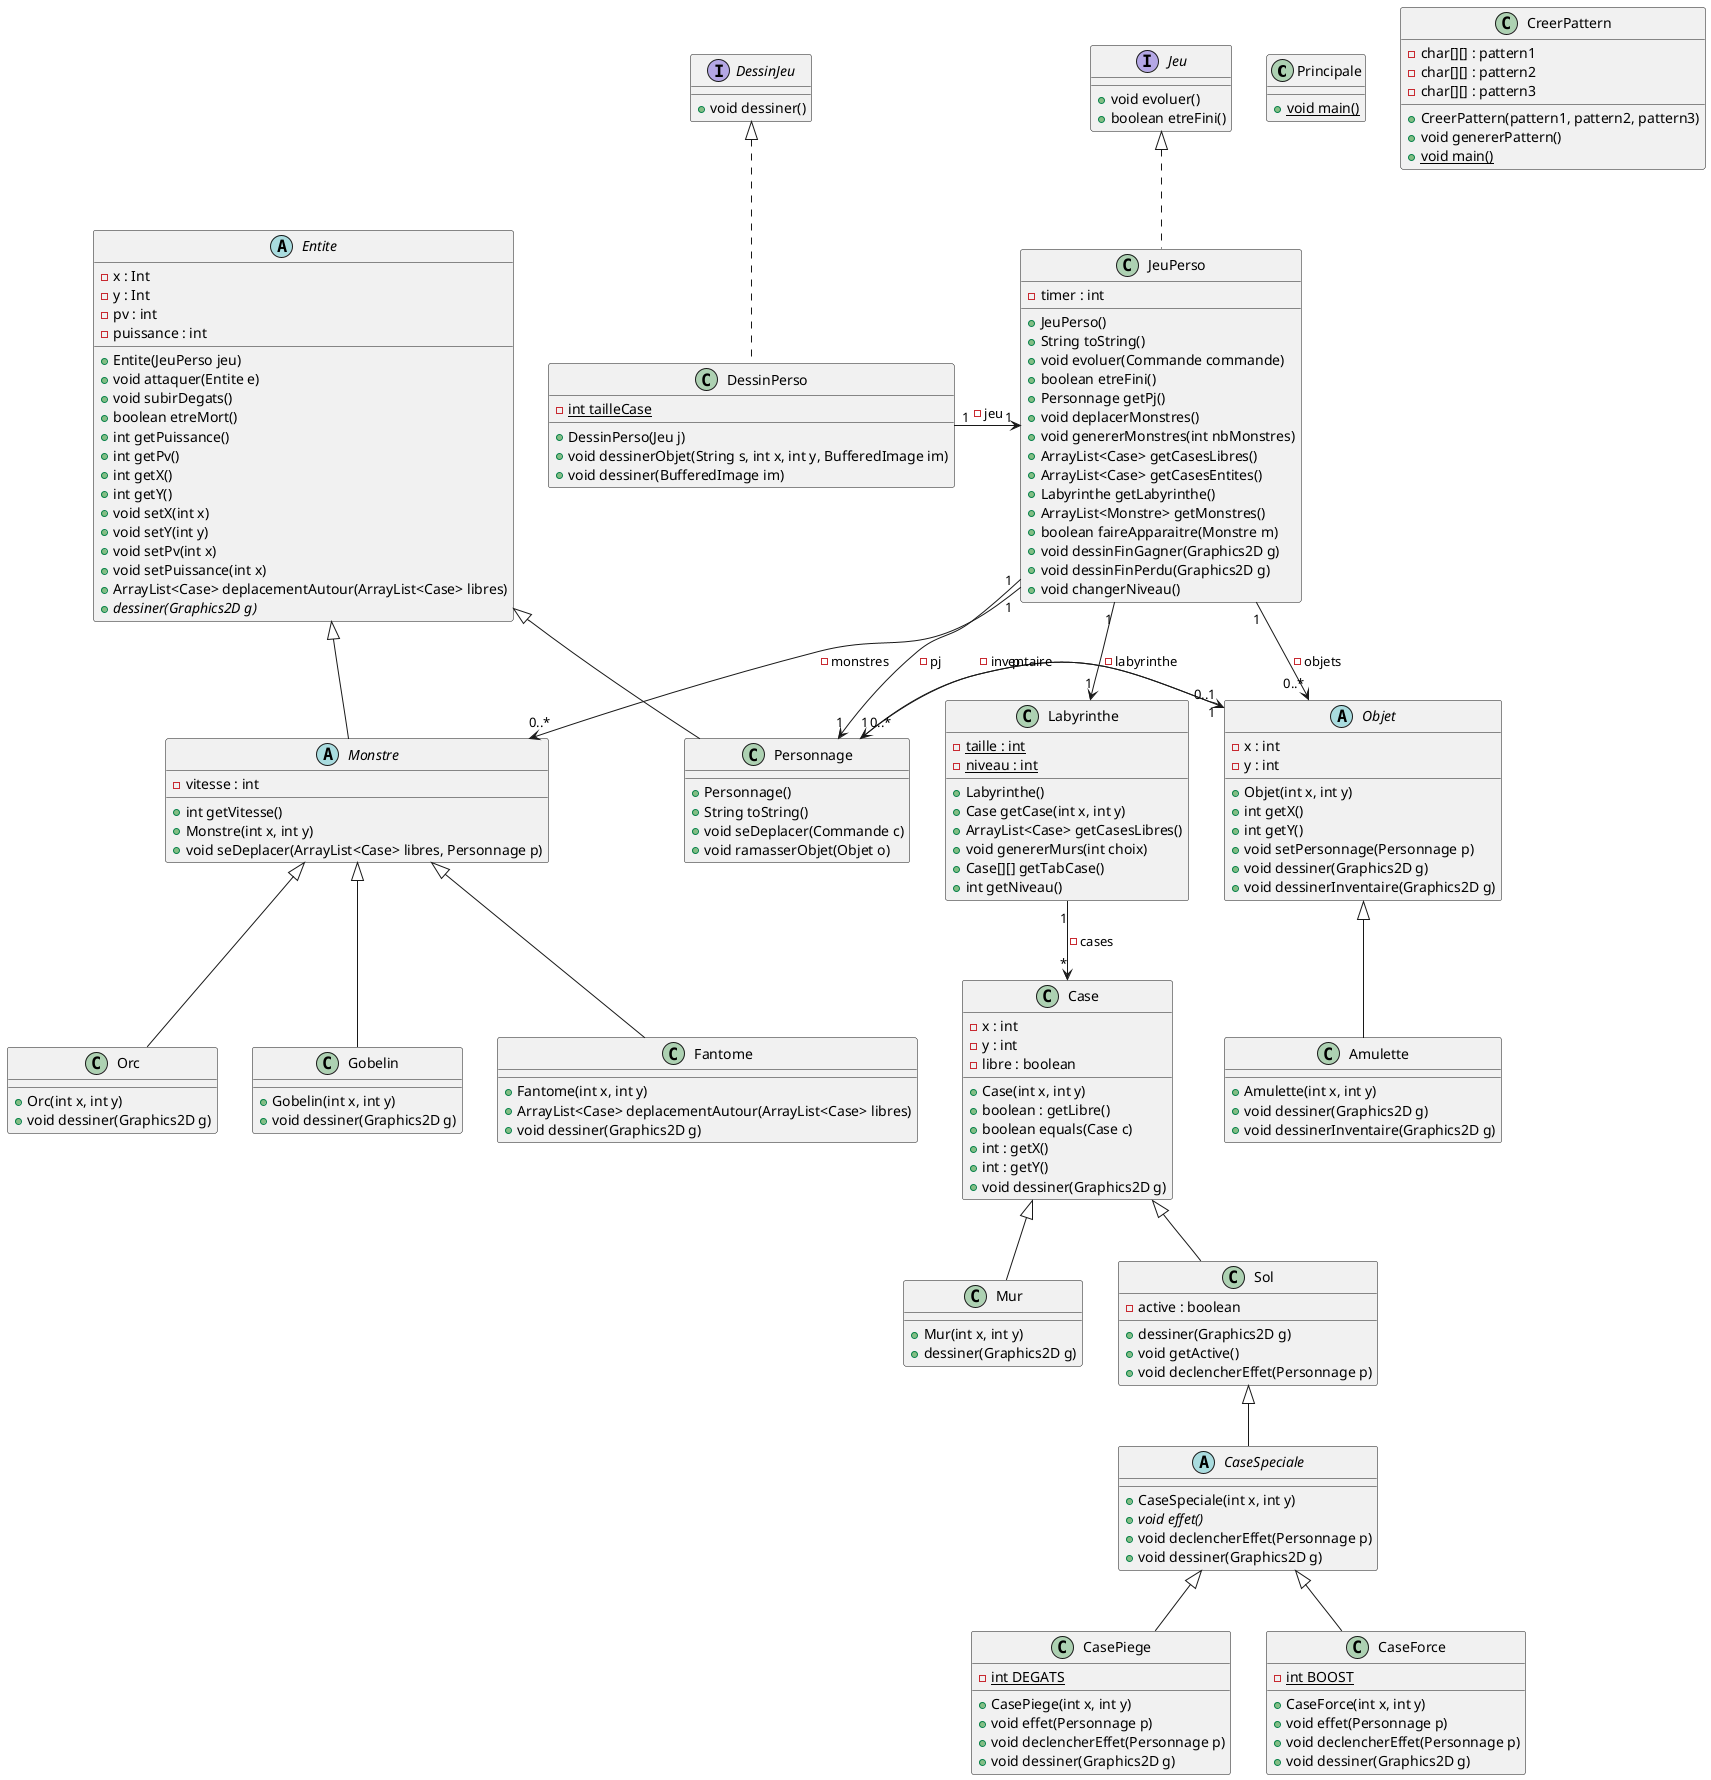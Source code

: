 @startuml

class Principale {
    + {static} void main()
}

class CreerPattern {
    - char[][] : pattern1
    - char[][] : pattern2
    - char[][] : pattern3
    + CreerPattern(pattern1, pattern2, pattern3)
    + void genererPattern()
    + {static} void main()
}

abstract class Monstre extends Entite {
    - vitesse : int
    + int getVitesse()
    + Monstre(int x, int y)
    + void seDeplacer(ArrayList<Case> libres, Personnage p)
}

class Fantome extends Monstre {
    + Fantome(int x, int y)
    + ArrayList<Case> deplacementAutour(ArrayList<Case> libres)
    + void dessiner(Graphics2D g)
}

class Orc extends Monstre {
    + Orc(int x, int y)
    + void dessiner(Graphics2D g)
}

class Gobelin extends Monstre {
    + Gobelin(int x, int y)
    + void dessiner(Graphics2D g)
}

class Labyrinthe {
    - {static} taille : int
    - {static} niveau : int
    + Labyrinthe()
    + Case getCase(int x, int y)
    + ArrayList<Case> getCasesLibres()
    + void genererMurs(int choix)
    + Case[][] getTabCase()
    + int getNiveau()
}
Labyrinthe "1" --> "*" Case : - cases

class Case {
    - x : int
    - y : int
    - libre : boolean
    + Case(int x, int y)
    + boolean : getLibre()
    + boolean equals(Case c)
    + int : getX()
    + int : getY()
    + void dessiner(Graphics2D g)
}

class Mur extends Case {
    + Mur(int x, int y)
    + dessiner(Graphics2D g)
}

class Sol extends Case {
    - active : boolean
    + dessiner(Graphics2D g)
    + void getActive()
    + void declencherEffet(Personnage p)
}

abstract class CaseSpeciale extends Sol {
    + CaseSpeciale(int x, int y)
    + {abstract} void effet()
    + void declencherEffet(Personnage p)
     + void dessiner(Graphics2D g)
}

class CasePiege extends CaseSpeciale {
    - {static} int DEGATS
    + CasePiege(int x, int y)
    + void effet(Personnage p)
    + void declencherEffet(Personnage p)
    + void dessiner(Graphics2D g)
}

class CaseForce extends CaseSpeciale {
    - {static} int BOOST
    + CaseForce(int x, int y)
    + void effet(Personnage p)
    + void declencherEffet(Personnage p)
    + void dessiner(Graphics2D g)
}

abstract class Entite {
    - x : Int
    - y : Int
    - pv : int
    - puissance : int
    + Entite(JeuPerso jeu)
    + void attaquer(Entite e)
    + void subirDegats()
    + boolean etreMort()
    + int getPuissance()
    + int getPv()
    + int getX()
    + int getY()
    + void setX(int x)
    + void setY(int y)
    + void setPv(int x)
    + void setPuissance(int x)
    + ArrayList<Case> deplacementAutour(ArrayList<Case> libres)
    + {abstract} dessiner(Graphics2D g)
}

interface Jeu {
    + void evoluer()
    + boolean etreFini()
}

class JeuPerso implements Jeu {
    - timer : int
    + JeuPerso()
    + String toString()
    + void evoluer(Commande commande)
    + boolean etreFini()
    + Personnage getPj()
    + void deplacerMonstres()
    + void genererMonstres(int nbMonstres)
    + ArrayList<Case> getCasesLibres()
    + ArrayList<Case> getCasesEntites()
    + Labyrinthe getLabyrinthe()
    + ArrayList<Monstre> getMonstres()
    + boolean faireApparaitre(Monstre m)
    + void dessinFinGagner(Graphics2D g)
    + void dessinFinPerdu(Graphics2D g)
    + void changerNiveau()
}
JeuPerso "1" --> "1" Labyrinthe : - labyrinthe
JeuPerso "1" --> "1" Personnage : - pj
JeuPerso "1" --> "0..*" Monstre : - monstres
JeuPerso "1" --> "0..*" Objet : - objets

abstract class Objet {
    - x : int
    - y : int
    + Objet(int x, int y)
    + int getX()
    + int getY()
    + void setPersonnage(Personnage p)
    + void dessiner(Graphics2D g)
    + void dessinerInventaire(Graphics2D g)
}
Objet "0..1" -> "1" Personnage : p

class Amulette extends Objet {
    + Amulette(int x, int y)
    + void dessiner(Graphics2D g)
    + void dessinerInventaire(Graphics2D g)
}

class Personnage extends Entite {
    + Personnage()
    + String toString()
    + void seDeplacer(Commande c)
    + void ramasserObjet(Objet o)
}
Personnage "0..*" -> "1" Objet : - inventaire

class DessinPerso implements DessinJeu {
    - {static} int tailleCase
    + DessinPerso(Jeu j)
    + void dessinerObjet(String s, int x, int y, BufferedImage im)
    + void dessiner(BufferedImage im)
}
DessinPerso "1" -> "1" JeuPerso : - jeu

interface DessinJeu {
    + void dessiner()
}
@enduml